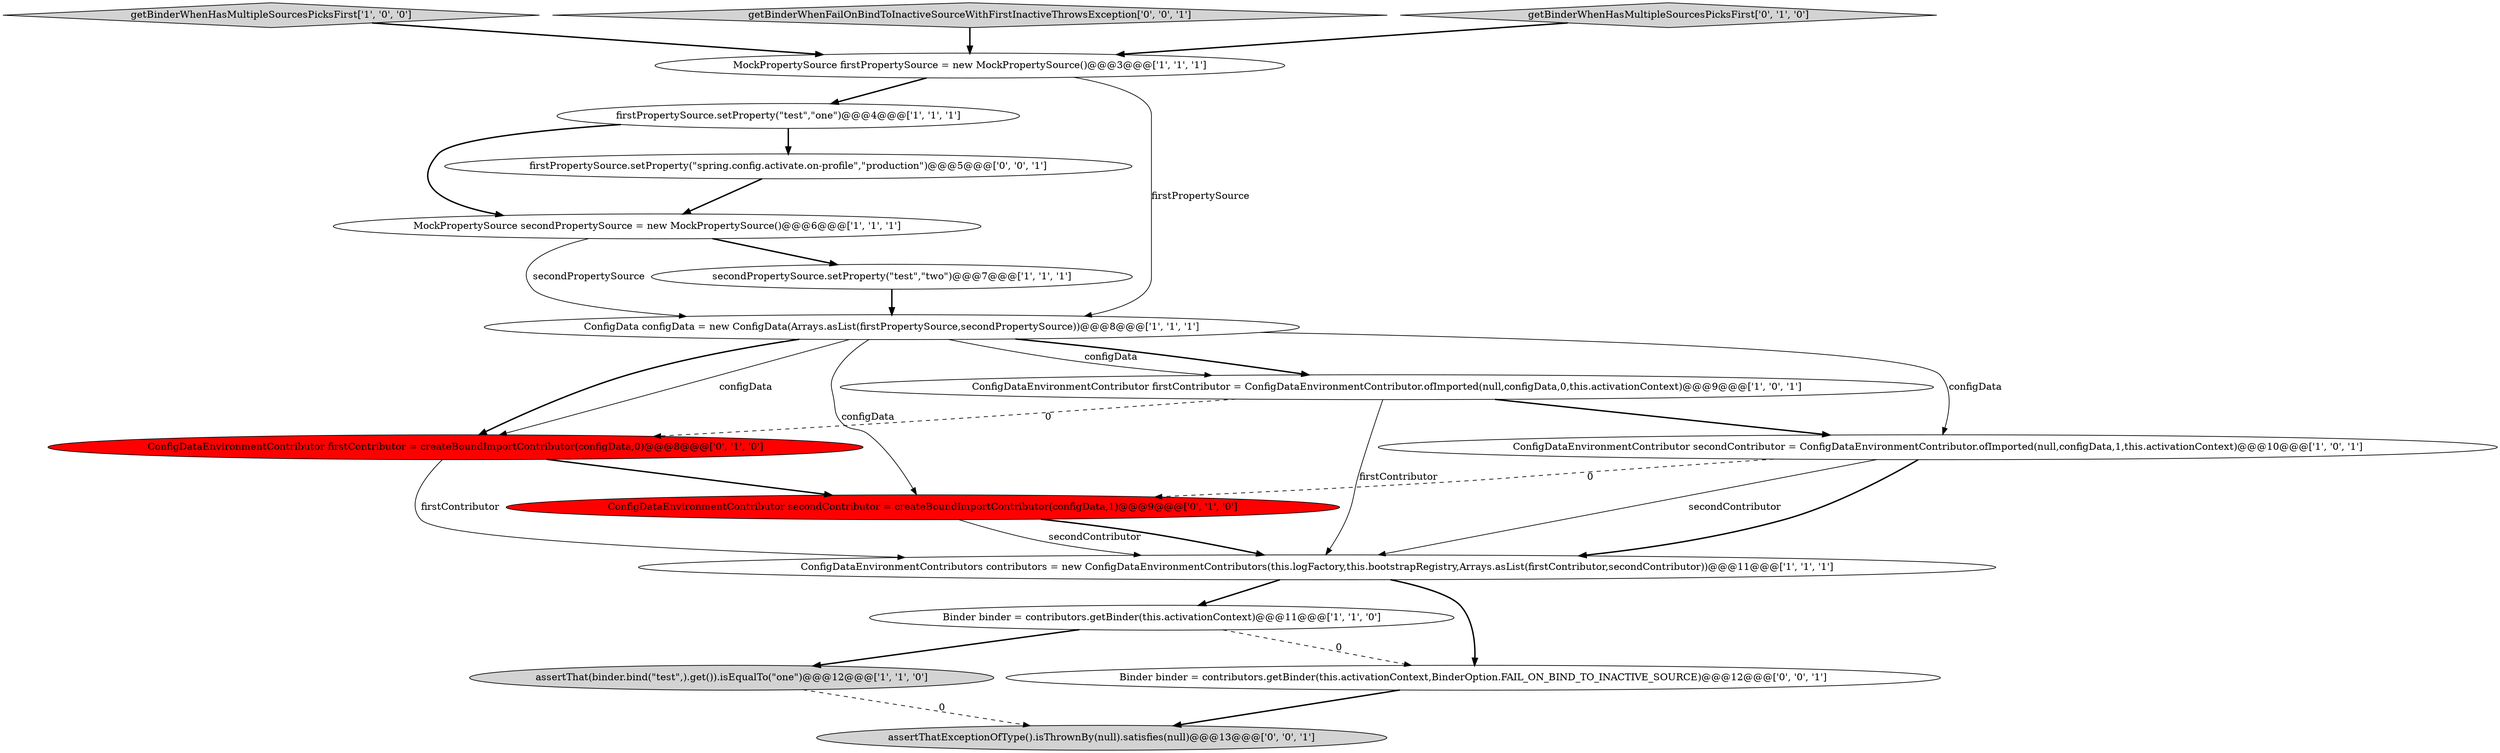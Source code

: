 digraph {
1 [style = filled, label = "firstPropertySource.setProperty(\"test\",\"one\")@@@4@@@['1', '1', '1']", fillcolor = white, shape = ellipse image = "AAA0AAABBB1BBB"];
5 [style = filled, label = "getBinderWhenHasMultipleSourcesPicksFirst['1', '0', '0']", fillcolor = lightgray, shape = diamond image = "AAA0AAABBB1BBB"];
7 [style = filled, label = "secondPropertySource.setProperty(\"test\",\"two\")@@@7@@@['1', '1', '1']", fillcolor = white, shape = ellipse image = "AAA0AAABBB1BBB"];
8 [style = filled, label = "MockPropertySource secondPropertySource = new MockPropertySource()@@@6@@@['1', '1', '1']", fillcolor = white, shape = ellipse image = "AAA0AAABBB1BBB"];
10 [style = filled, label = "ConfigData configData = new ConfigData(Arrays.asList(firstPropertySource,secondPropertySource))@@@8@@@['1', '1', '1']", fillcolor = white, shape = ellipse image = "AAA0AAABBB1BBB"];
11 [style = filled, label = "ConfigDataEnvironmentContributor firstContributor = createBoundImportContributor(configData,0)@@@8@@@['0', '1', '0']", fillcolor = red, shape = ellipse image = "AAA1AAABBB2BBB"];
2 [style = filled, label = "Binder binder = contributors.getBinder(this.activationContext)@@@11@@@['1', '1', '0']", fillcolor = white, shape = ellipse image = "AAA0AAABBB1BBB"];
14 [style = filled, label = "assertThatExceptionOfType().isThrownBy(null).satisfies(null)@@@13@@@['0', '0', '1']", fillcolor = lightgray, shape = ellipse image = "AAA0AAABBB3BBB"];
0 [style = filled, label = "MockPropertySource firstPropertySource = new MockPropertySource()@@@3@@@['1', '1', '1']", fillcolor = white, shape = ellipse image = "AAA0AAABBB1BBB"];
16 [style = filled, label = "firstPropertySource.setProperty(\"spring.config.activate.on-profile\",\"production\")@@@5@@@['0', '0', '1']", fillcolor = white, shape = ellipse image = "AAA0AAABBB3BBB"];
13 [style = filled, label = "ConfigDataEnvironmentContributor secondContributor = createBoundImportContributor(configData,1)@@@9@@@['0', '1', '0']", fillcolor = red, shape = ellipse image = "AAA1AAABBB2BBB"];
15 [style = filled, label = "getBinderWhenFailOnBindToInactiveSourceWithFirstInactiveThrowsException['0', '0', '1']", fillcolor = lightgray, shape = diamond image = "AAA0AAABBB3BBB"];
3 [style = filled, label = "assertThat(binder.bind(\"test\",).get()).isEqualTo(\"one\")@@@12@@@['1', '1', '0']", fillcolor = lightgray, shape = ellipse image = "AAA0AAABBB1BBB"];
4 [style = filled, label = "ConfigDataEnvironmentContributor firstContributor = ConfigDataEnvironmentContributor.ofImported(null,configData,0,this.activationContext)@@@9@@@['1', '0', '1']", fillcolor = white, shape = ellipse image = "AAA0AAABBB1BBB"];
9 [style = filled, label = "ConfigDataEnvironmentContributors contributors = new ConfigDataEnvironmentContributors(this.logFactory,this.bootstrapRegistry,Arrays.asList(firstContributor,secondContributor))@@@11@@@['1', '1', '1']", fillcolor = white, shape = ellipse image = "AAA0AAABBB1BBB"];
12 [style = filled, label = "getBinderWhenHasMultipleSourcesPicksFirst['0', '1', '0']", fillcolor = lightgray, shape = diamond image = "AAA0AAABBB2BBB"];
17 [style = filled, label = "Binder binder = contributors.getBinder(this.activationContext,BinderOption.FAIL_ON_BIND_TO_INACTIVE_SOURCE)@@@12@@@['0', '0', '1']", fillcolor = white, shape = ellipse image = "AAA0AAABBB3BBB"];
6 [style = filled, label = "ConfigDataEnvironmentContributor secondContributor = ConfigDataEnvironmentContributor.ofImported(null,configData,1,this.activationContext)@@@10@@@['1', '0', '1']", fillcolor = white, shape = ellipse image = "AAA0AAABBB1BBB"];
13->9 [style = solid, label="secondContributor"];
1->8 [style = bold, label=""];
8->10 [style = solid, label="secondPropertySource"];
16->8 [style = bold, label=""];
7->10 [style = bold, label=""];
4->6 [style = bold, label=""];
9->2 [style = bold, label=""];
6->9 [style = solid, label="secondContributor"];
2->3 [style = bold, label=""];
10->11 [style = solid, label="configData"];
9->17 [style = bold, label=""];
10->13 [style = solid, label="configData"];
2->17 [style = dashed, label="0"];
12->0 [style = bold, label=""];
10->4 [style = solid, label="configData"];
4->9 [style = solid, label="firstContributor"];
8->7 [style = bold, label=""];
6->13 [style = dashed, label="0"];
5->0 [style = bold, label=""];
17->14 [style = bold, label=""];
1->16 [style = bold, label=""];
0->1 [style = bold, label=""];
10->6 [style = solid, label="configData"];
15->0 [style = bold, label=""];
0->10 [style = solid, label="firstPropertySource"];
11->13 [style = bold, label=""];
10->4 [style = bold, label=""];
11->9 [style = solid, label="firstContributor"];
13->9 [style = bold, label=""];
4->11 [style = dashed, label="0"];
6->9 [style = bold, label=""];
3->14 [style = dashed, label="0"];
10->11 [style = bold, label=""];
}

